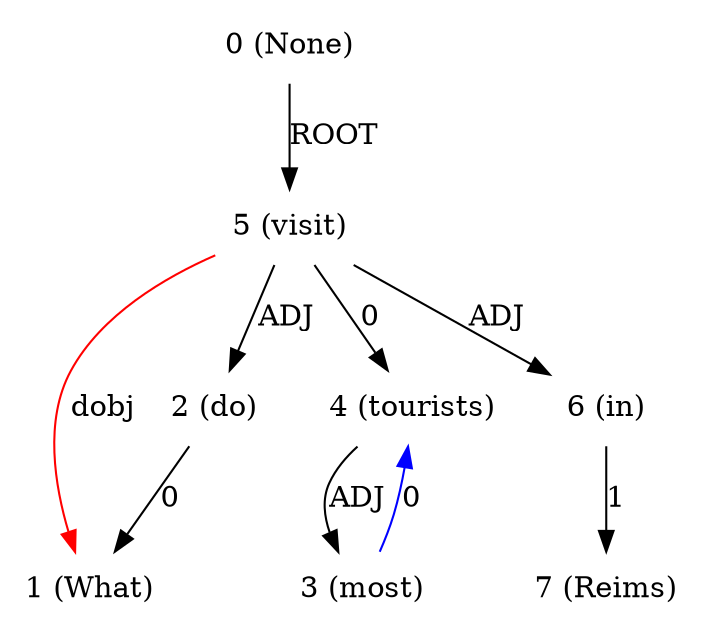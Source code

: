 digraph G{
edge [dir=forward]
node [shape=plaintext]

0 [label="0 (None)"]
0 -> 5 [label="ROOT"]
1 [label="1 (What)"]
5 -> 1 [label="dobj", color="red"]
2 [label="2 (do)"]
2 -> 1 [label="0"]
3 [label="3 (most)"]
3 -> 4 [label="0", color="blue"]
4 [label="4 (tourists)"]
4 -> 3 [label="ADJ"]
5 [label="5 (visit)"]
5 -> 4 [label="0"]
5 -> 2 [label="ADJ"]
5 -> 6 [label="ADJ"]
6 [label="6 (in)"]
6 -> 7 [label="1"]
7 [label="7 (Reims)"]
}
